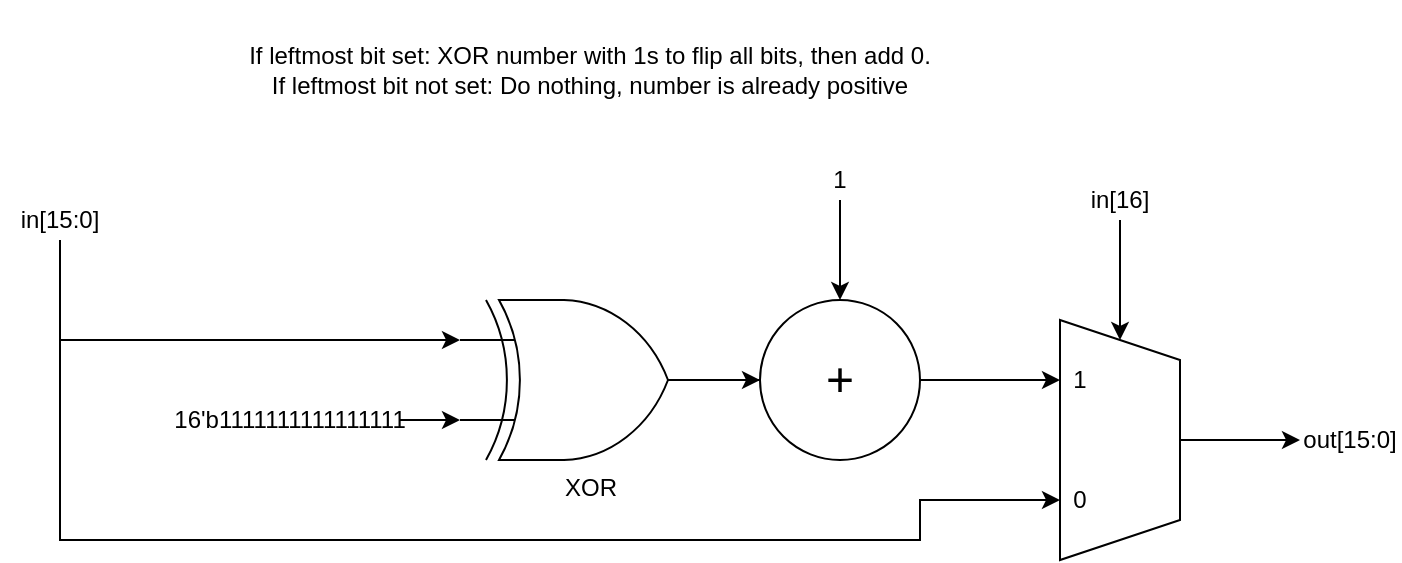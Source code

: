 <mxfile version="14.4.3" type="device"><diagram id="EA3eb0Ae-09YP8482xnj" name="Page-1"><mxGraphModel dx="700" dy="752" grid="1" gridSize="10" guides="1" tooltips="1" connect="1" arrows="1" fold="1" page="1" pageScale="1" pageWidth="850" pageHeight="1100" math="0" shadow="0"><root><mxCell id="0"/><mxCell id="1" parent="0"/><mxCell id="nICGOEJl86TniLCnatnF-1" value="If leftmost bit set: XOR number with 1s to flip all bits, then add 0.&lt;br&gt;If leftmost bit not set: Do nothing, number is already positive" style="text;html=1;strokeColor=none;fillColor=none;align=center;verticalAlign=middle;whiteSpace=wrap;rounded=0;" vertex="1" parent="1"><mxGeometry x="145" y="100" width="360" height="70" as="geometry"/></mxCell><mxCell id="nICGOEJl86TniLCnatnF-11" style="edgeStyle=orthogonalEdgeStyle;rounded=0;orthogonalLoop=1;jettySize=auto;html=1;" edge="1" parent="1" source="nICGOEJl86TniLCnatnF-2" target="nICGOEJl86TniLCnatnF-10"><mxGeometry relative="1" as="geometry"/></mxCell><mxCell id="nICGOEJl86TniLCnatnF-2" value="XOR" style="verticalLabelPosition=bottom;shadow=0;dashed=0;align=center;html=1;verticalAlign=top;shape=mxgraph.electrical.logic_gates.logic_gate;operation=xor;" vertex="1" parent="1"><mxGeometry x="260" y="250" width="130" height="80" as="geometry"/></mxCell><mxCell id="nICGOEJl86TniLCnatnF-23" style="edgeStyle=orthogonalEdgeStyle;rounded=0;orthogonalLoop=1;jettySize=auto;html=1;" edge="1" parent="1" source="nICGOEJl86TniLCnatnF-3"><mxGeometry relative="1" as="geometry"><mxPoint x="680" y="320" as="targetPoint"/></mxGeometry></mxCell><mxCell id="nICGOEJl86TniLCnatnF-3" value="" style="shape=trapezoid;perimeter=trapezoidPerimeter;whiteSpace=wrap;html=1;fixedSize=1;rotation=90;" vertex="1" parent="1"><mxGeometry x="530" y="290" width="120" height="60" as="geometry"/></mxCell><mxCell id="nICGOEJl86TniLCnatnF-16" style="edgeStyle=orthogonalEdgeStyle;rounded=0;orthogonalLoop=1;jettySize=auto;html=1;entryX=0;entryY=0.25;entryDx=0;entryDy=0;entryPerimeter=0;" edge="1" parent="1" source="nICGOEJl86TniLCnatnF-9" target="nICGOEJl86TniLCnatnF-2"><mxGeometry relative="1" as="geometry"><Array as="points"><mxPoint x="60" y="270"/></Array></mxGeometry></mxCell><mxCell id="nICGOEJl86TniLCnatnF-20" style="edgeStyle=orthogonalEdgeStyle;rounded=0;orthogonalLoop=1;jettySize=auto;html=1;entryX=0.75;entryY=1;entryDx=0;entryDy=0;" edge="1" parent="1" source="nICGOEJl86TniLCnatnF-9" target="nICGOEJl86TniLCnatnF-3"><mxGeometry relative="1" as="geometry"><Array as="points"><mxPoint x="60" y="370"/><mxPoint x="490" y="370"/><mxPoint x="490" y="350"/></Array></mxGeometry></mxCell><mxCell id="nICGOEJl86TniLCnatnF-9" value="in[15:0]" style="text;html=1;strokeColor=none;fillColor=none;align=center;verticalAlign=middle;whiteSpace=wrap;rounded=0;" vertex="1" parent="1"><mxGeometry x="30" y="200" width="60" height="20" as="geometry"/></mxCell><mxCell id="nICGOEJl86TniLCnatnF-19" style="edgeStyle=orthogonalEdgeStyle;rounded=0;orthogonalLoop=1;jettySize=auto;html=1;entryX=0.25;entryY=1;entryDx=0;entryDy=0;" edge="1" parent="1" source="nICGOEJl86TniLCnatnF-10" target="nICGOEJl86TniLCnatnF-3"><mxGeometry relative="1" as="geometry"/></mxCell><mxCell id="nICGOEJl86TniLCnatnF-10" value="&lt;font style=&quot;font-size: 24px&quot;&gt;+&lt;/font&gt;" style="ellipse;whiteSpace=wrap;html=1;aspect=fixed;" vertex="1" parent="1"><mxGeometry x="410" y="250" width="80" height="80" as="geometry"/></mxCell><mxCell id="nICGOEJl86TniLCnatnF-13" style="edgeStyle=orthogonalEdgeStyle;rounded=0;orthogonalLoop=1;jettySize=auto;html=1;entryX=0.5;entryY=0;entryDx=0;entryDy=0;" edge="1" parent="1" source="nICGOEJl86TniLCnatnF-12" target="nICGOEJl86TniLCnatnF-10"><mxGeometry relative="1" as="geometry"/></mxCell><mxCell id="nICGOEJl86TniLCnatnF-12" value="1" style="text;html=1;strokeColor=none;fillColor=none;align=center;verticalAlign=middle;whiteSpace=wrap;rounded=0;" vertex="1" parent="1"><mxGeometry x="430" y="180" width="40" height="20" as="geometry"/></mxCell><mxCell id="nICGOEJl86TniLCnatnF-15" style="edgeStyle=orthogonalEdgeStyle;rounded=0;orthogonalLoop=1;jettySize=auto;html=1;entryX=0;entryY=0.75;entryDx=0;entryDy=0;entryPerimeter=0;" edge="1" parent="1" source="nICGOEJl86TniLCnatnF-14" target="nICGOEJl86TniLCnatnF-2"><mxGeometry relative="1" as="geometry"/></mxCell><mxCell id="nICGOEJl86TniLCnatnF-14" value="16'b1111111111111111" style="text;html=1;strokeColor=none;fillColor=none;align=center;verticalAlign=middle;whiteSpace=wrap;rounded=0;" vertex="1" parent="1"><mxGeometry x="120" y="300" width="110" height="20" as="geometry"/></mxCell><mxCell id="nICGOEJl86TniLCnatnF-18" style="edgeStyle=orthogonalEdgeStyle;rounded=0;orthogonalLoop=1;jettySize=auto;html=1;" edge="1" parent="1" source="nICGOEJl86TniLCnatnF-17" target="nICGOEJl86TniLCnatnF-3"><mxGeometry relative="1" as="geometry"/></mxCell><mxCell id="nICGOEJl86TniLCnatnF-17" value="in[16]" style="text;html=1;strokeColor=none;fillColor=none;align=center;verticalAlign=middle;whiteSpace=wrap;rounded=0;" vertex="1" parent="1"><mxGeometry x="570" y="190" width="40" height="20" as="geometry"/></mxCell><mxCell id="nICGOEJl86TniLCnatnF-21" value="1" style="text;html=1;strokeColor=none;fillColor=none;align=center;verticalAlign=middle;whiteSpace=wrap;rounded=0;" vertex="1" parent="1"><mxGeometry x="560" y="280" width="20" height="20" as="geometry"/></mxCell><mxCell id="nICGOEJl86TniLCnatnF-22" value="0" style="text;html=1;strokeColor=none;fillColor=none;align=center;verticalAlign=middle;whiteSpace=wrap;rounded=0;" vertex="1" parent="1"><mxGeometry x="560" y="340" width="20" height="20" as="geometry"/></mxCell><mxCell id="nICGOEJl86TniLCnatnF-24" value="out[15:0]" style="text;html=1;strokeColor=none;fillColor=none;align=center;verticalAlign=middle;whiteSpace=wrap;rounded=0;" vertex="1" parent="1"><mxGeometry x="680" y="310" width="50" height="20" as="geometry"/></mxCell></root></mxGraphModel></diagram></mxfile>